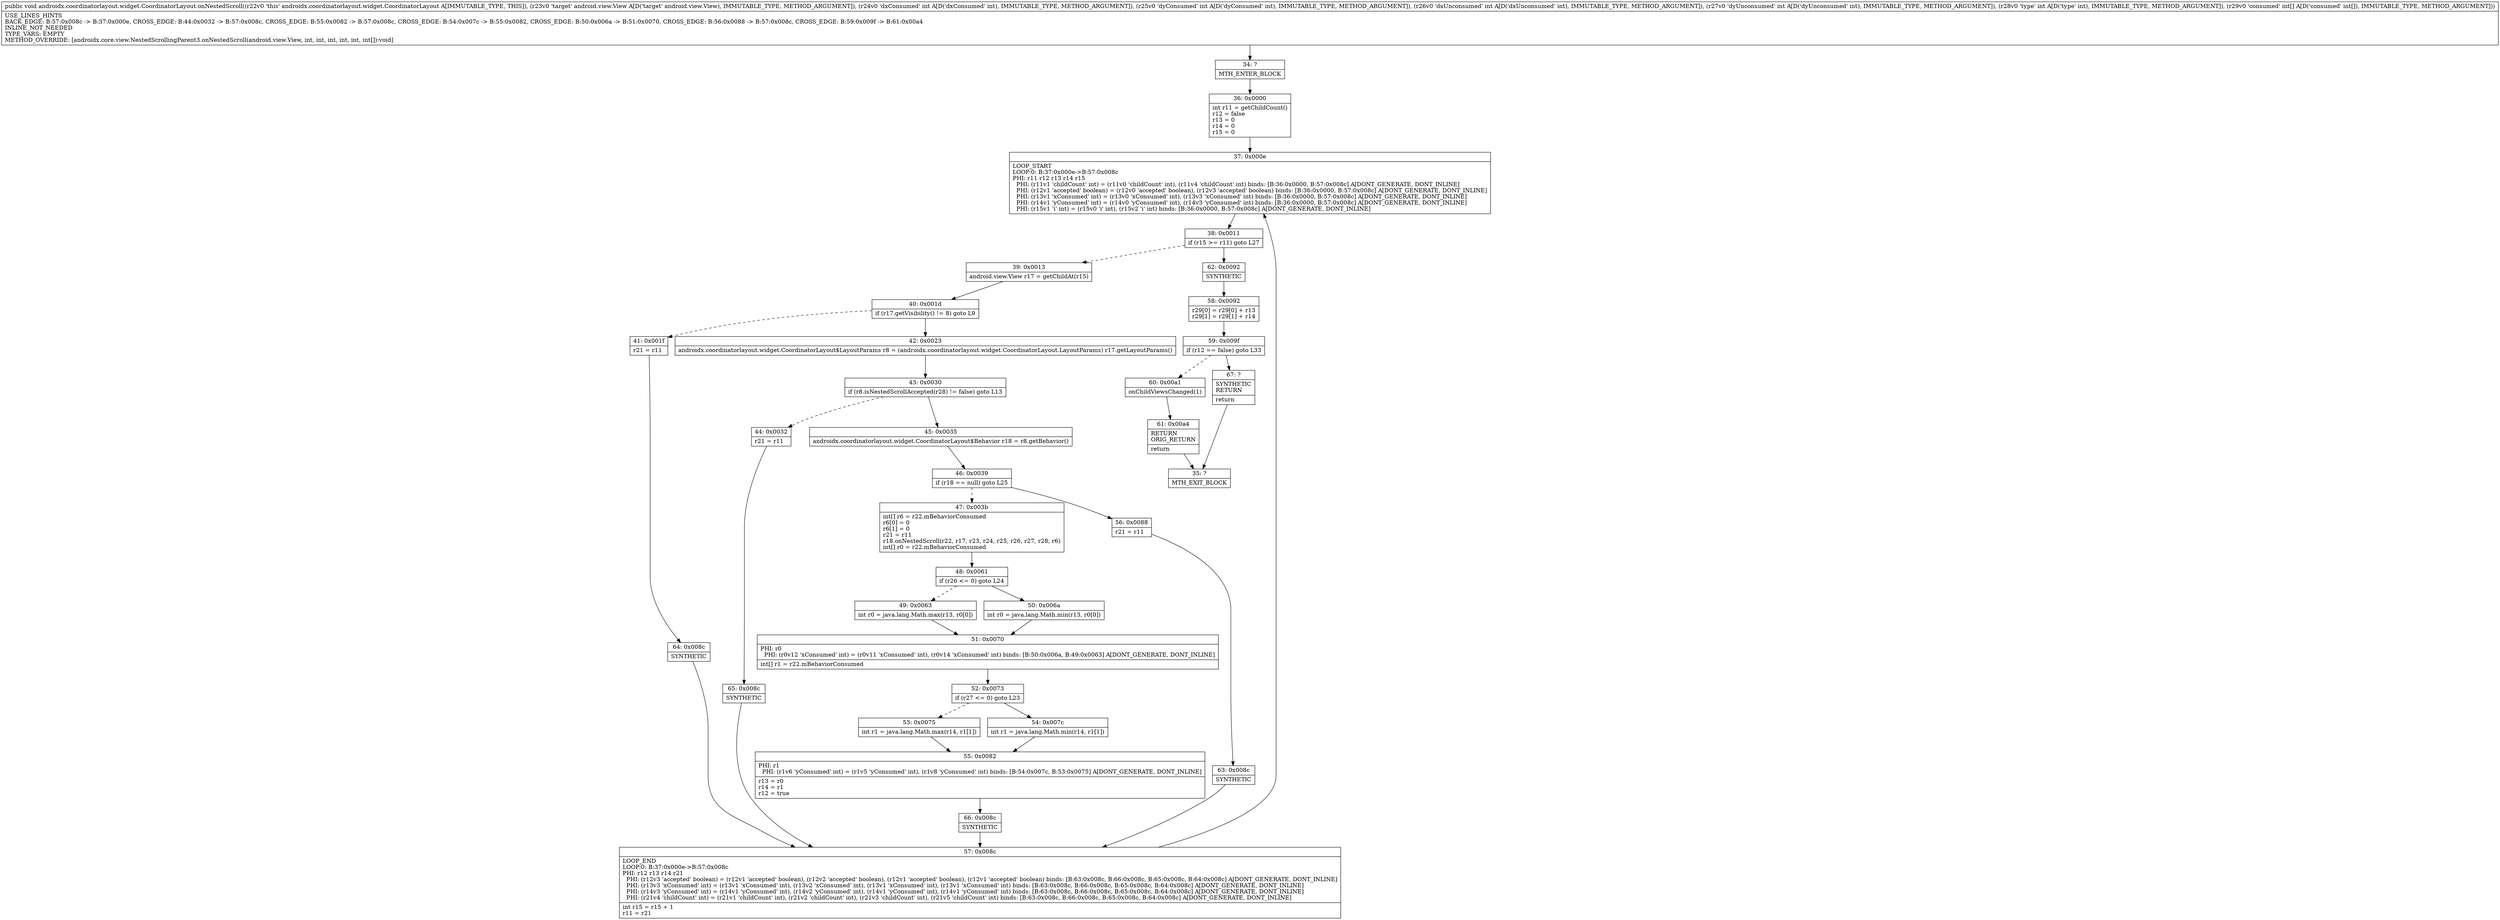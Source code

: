 digraph "CFG forandroidx.coordinatorlayout.widget.CoordinatorLayout.onNestedScroll(Landroid\/view\/View;IIIII[I)V" {
Node_34 [shape=record,label="{34\:\ ?|MTH_ENTER_BLOCK\l}"];
Node_36 [shape=record,label="{36\:\ 0x0000|int r11 = getChildCount()\lr12 = false\lr13 = 0\lr14 = 0\lr15 = 0\l}"];
Node_37 [shape=record,label="{37\:\ 0x000e|LOOP_START\lLOOP:0: B:37:0x000e\-\>B:57:0x008c\lPHI: r11 r12 r13 r14 r15 \l  PHI: (r11v1 'childCount' int) = (r11v0 'childCount' int), (r11v4 'childCount' int) binds: [B:36:0x0000, B:57:0x008c] A[DONT_GENERATE, DONT_INLINE]\l  PHI: (r12v1 'accepted' boolean) = (r12v0 'accepted' boolean), (r12v3 'accepted' boolean) binds: [B:36:0x0000, B:57:0x008c] A[DONT_GENERATE, DONT_INLINE]\l  PHI: (r13v1 'xConsumed' int) = (r13v0 'xConsumed' int), (r13v3 'xConsumed' int) binds: [B:36:0x0000, B:57:0x008c] A[DONT_GENERATE, DONT_INLINE]\l  PHI: (r14v1 'yConsumed' int) = (r14v0 'yConsumed' int), (r14v3 'yConsumed' int) binds: [B:36:0x0000, B:57:0x008c] A[DONT_GENERATE, DONT_INLINE]\l  PHI: (r15v1 'i' int) = (r15v0 'i' int), (r15v2 'i' int) binds: [B:36:0x0000, B:57:0x008c] A[DONT_GENERATE, DONT_INLINE]\l}"];
Node_38 [shape=record,label="{38\:\ 0x0011|if (r15 \>= r11) goto L27\l}"];
Node_39 [shape=record,label="{39\:\ 0x0013|android.view.View r17 = getChildAt(r15)\l}"];
Node_40 [shape=record,label="{40\:\ 0x001d|if (r17.getVisibility() != 8) goto L9\l}"];
Node_41 [shape=record,label="{41\:\ 0x001f|r21 = r11\l}"];
Node_64 [shape=record,label="{64\:\ 0x008c|SYNTHETIC\l}"];
Node_57 [shape=record,label="{57\:\ 0x008c|LOOP_END\lLOOP:0: B:37:0x000e\-\>B:57:0x008c\lPHI: r12 r13 r14 r21 \l  PHI: (r12v3 'accepted' boolean) = (r12v1 'accepted' boolean), (r12v2 'accepted' boolean), (r12v1 'accepted' boolean), (r12v1 'accepted' boolean) binds: [B:63:0x008c, B:66:0x008c, B:65:0x008c, B:64:0x008c] A[DONT_GENERATE, DONT_INLINE]\l  PHI: (r13v3 'xConsumed' int) = (r13v1 'xConsumed' int), (r13v2 'xConsumed' int), (r13v1 'xConsumed' int), (r13v1 'xConsumed' int) binds: [B:63:0x008c, B:66:0x008c, B:65:0x008c, B:64:0x008c] A[DONT_GENERATE, DONT_INLINE]\l  PHI: (r14v3 'yConsumed' int) = (r14v1 'yConsumed' int), (r14v2 'yConsumed' int), (r14v1 'yConsumed' int), (r14v1 'yConsumed' int) binds: [B:63:0x008c, B:66:0x008c, B:65:0x008c, B:64:0x008c] A[DONT_GENERATE, DONT_INLINE]\l  PHI: (r21v4 'childCount' int) = (r21v1 'childCount' int), (r21v2 'childCount' int), (r21v3 'childCount' int), (r21v5 'childCount' int) binds: [B:63:0x008c, B:66:0x008c, B:65:0x008c, B:64:0x008c] A[DONT_GENERATE, DONT_INLINE]\l|int r15 = r15 + 1\lr11 = r21\l}"];
Node_42 [shape=record,label="{42\:\ 0x0023|androidx.coordinatorlayout.widget.CoordinatorLayout$LayoutParams r8 = (androidx.coordinatorlayout.widget.CoordinatorLayout.LayoutParams) r17.getLayoutParams()\l}"];
Node_43 [shape=record,label="{43\:\ 0x0030|if (r8.isNestedScrollAccepted(r28) != false) goto L13\l}"];
Node_44 [shape=record,label="{44\:\ 0x0032|r21 = r11\l}"];
Node_65 [shape=record,label="{65\:\ 0x008c|SYNTHETIC\l}"];
Node_45 [shape=record,label="{45\:\ 0x0035|androidx.coordinatorlayout.widget.CoordinatorLayout$Behavior r18 = r8.getBehavior()\l}"];
Node_46 [shape=record,label="{46\:\ 0x0039|if (r18 == null) goto L25\l}"];
Node_47 [shape=record,label="{47\:\ 0x003b|int[] r6 = r22.mBehaviorConsumed\lr6[0] = 0\lr6[1] = 0\lr21 = r11\lr18.onNestedScroll(r22, r17, r23, r24, r25, r26, r27, r28, r6)\lint[] r0 = r22.mBehaviorConsumed\l}"];
Node_48 [shape=record,label="{48\:\ 0x0061|if (r26 \<= 0) goto L24\l}"];
Node_49 [shape=record,label="{49\:\ 0x0063|int r0 = java.lang.Math.max(r13, r0[0])\l}"];
Node_51 [shape=record,label="{51\:\ 0x0070|PHI: r0 \l  PHI: (r0v12 'xConsumed' int) = (r0v11 'xConsumed' int), (r0v14 'xConsumed' int) binds: [B:50:0x006a, B:49:0x0063] A[DONT_GENERATE, DONT_INLINE]\l|int[] r1 = r22.mBehaviorConsumed\l}"];
Node_52 [shape=record,label="{52\:\ 0x0073|if (r27 \<= 0) goto L23\l}"];
Node_53 [shape=record,label="{53\:\ 0x0075|int r1 = java.lang.Math.max(r14, r1[1])\l}"];
Node_55 [shape=record,label="{55\:\ 0x0082|PHI: r1 \l  PHI: (r1v6 'yConsumed' int) = (r1v5 'yConsumed' int), (r1v8 'yConsumed' int) binds: [B:54:0x007c, B:53:0x0075] A[DONT_GENERATE, DONT_INLINE]\l|r13 = r0\lr14 = r1\lr12 = true\l}"];
Node_66 [shape=record,label="{66\:\ 0x008c|SYNTHETIC\l}"];
Node_54 [shape=record,label="{54\:\ 0x007c|int r1 = java.lang.Math.min(r14, r1[1])\l}"];
Node_50 [shape=record,label="{50\:\ 0x006a|int r0 = java.lang.Math.min(r13, r0[0])\l}"];
Node_56 [shape=record,label="{56\:\ 0x0088|r21 = r11\l}"];
Node_63 [shape=record,label="{63\:\ 0x008c|SYNTHETIC\l}"];
Node_62 [shape=record,label="{62\:\ 0x0092|SYNTHETIC\l}"];
Node_58 [shape=record,label="{58\:\ 0x0092|r29[0] = r29[0] + r13\lr29[1] = r29[1] + r14\l}"];
Node_59 [shape=record,label="{59\:\ 0x009f|if (r12 == false) goto L33\l}"];
Node_60 [shape=record,label="{60\:\ 0x00a1|onChildViewsChanged(1)\l}"];
Node_61 [shape=record,label="{61\:\ 0x00a4|RETURN\lORIG_RETURN\l|return\l}"];
Node_35 [shape=record,label="{35\:\ ?|MTH_EXIT_BLOCK\l}"];
Node_67 [shape=record,label="{67\:\ ?|SYNTHETIC\lRETURN\l|return\l}"];
MethodNode[shape=record,label="{public void androidx.coordinatorlayout.widget.CoordinatorLayout.onNestedScroll((r22v0 'this' androidx.coordinatorlayout.widget.CoordinatorLayout A[IMMUTABLE_TYPE, THIS]), (r23v0 'target' android.view.View A[D('target' android.view.View), IMMUTABLE_TYPE, METHOD_ARGUMENT]), (r24v0 'dxConsumed' int A[D('dxConsumed' int), IMMUTABLE_TYPE, METHOD_ARGUMENT]), (r25v0 'dyConsumed' int A[D('dyConsumed' int), IMMUTABLE_TYPE, METHOD_ARGUMENT]), (r26v0 'dxUnconsumed' int A[D('dxUnconsumed' int), IMMUTABLE_TYPE, METHOD_ARGUMENT]), (r27v0 'dyUnconsumed' int A[D('dyUnconsumed' int), IMMUTABLE_TYPE, METHOD_ARGUMENT]), (r28v0 'type' int A[D('type' int), IMMUTABLE_TYPE, METHOD_ARGUMENT]), (r29v0 'consumed' int[] A[D('consumed' int[]), IMMUTABLE_TYPE, METHOD_ARGUMENT]))  | USE_LINES_HINTS\lBACK_EDGE: B:57:0x008c \-\> B:37:0x000e, CROSS_EDGE: B:44:0x0032 \-\> B:57:0x008c, CROSS_EDGE: B:55:0x0082 \-\> B:57:0x008c, CROSS_EDGE: B:54:0x007c \-\> B:55:0x0082, CROSS_EDGE: B:50:0x006a \-\> B:51:0x0070, CROSS_EDGE: B:56:0x0088 \-\> B:57:0x008c, CROSS_EDGE: B:59:0x009f \-\> B:61:0x00a4\lINLINE_NOT_NEEDED\lTYPE_VARS: EMPTY\lMETHOD_OVERRIDE: [androidx.core.view.NestedScrollingParent3.onNestedScroll(android.view.View, int, int, int, int, int, int[]):void]\l}"];
MethodNode -> Node_34;Node_34 -> Node_36;
Node_36 -> Node_37;
Node_37 -> Node_38;
Node_38 -> Node_39[style=dashed];
Node_38 -> Node_62;
Node_39 -> Node_40;
Node_40 -> Node_41[style=dashed];
Node_40 -> Node_42;
Node_41 -> Node_64;
Node_64 -> Node_57;
Node_57 -> Node_37;
Node_42 -> Node_43;
Node_43 -> Node_44[style=dashed];
Node_43 -> Node_45;
Node_44 -> Node_65;
Node_65 -> Node_57;
Node_45 -> Node_46;
Node_46 -> Node_47[style=dashed];
Node_46 -> Node_56;
Node_47 -> Node_48;
Node_48 -> Node_49[style=dashed];
Node_48 -> Node_50;
Node_49 -> Node_51;
Node_51 -> Node_52;
Node_52 -> Node_53[style=dashed];
Node_52 -> Node_54;
Node_53 -> Node_55;
Node_55 -> Node_66;
Node_66 -> Node_57;
Node_54 -> Node_55;
Node_50 -> Node_51;
Node_56 -> Node_63;
Node_63 -> Node_57;
Node_62 -> Node_58;
Node_58 -> Node_59;
Node_59 -> Node_60[style=dashed];
Node_59 -> Node_67;
Node_60 -> Node_61;
Node_61 -> Node_35;
Node_67 -> Node_35;
}

